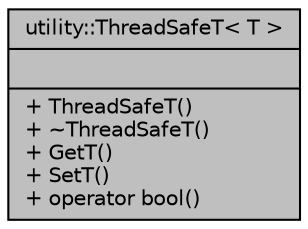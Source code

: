 digraph "utility::ThreadSafeT&lt; T &gt;"
{
 // INTERACTIVE_SVG=YES
 // LATEX_PDF_SIZE
  edge [fontname="Helvetica",fontsize="10",labelfontname="Helvetica",labelfontsize="10"];
  node [fontname="Helvetica",fontsize="10",shape=record];
  Node2 [label="{utility::ThreadSafeT\< T \>\n||+ ThreadSafeT()\l+ ~ThreadSafeT()\l+ GetT()\l+ SetT()\l+ operator bool()\l}",height=0.2,width=0.4,color="black", fillcolor="grey75", style="filled", fontcolor="black",tooltip="Allows for basic thread safe access to some type."];
}
